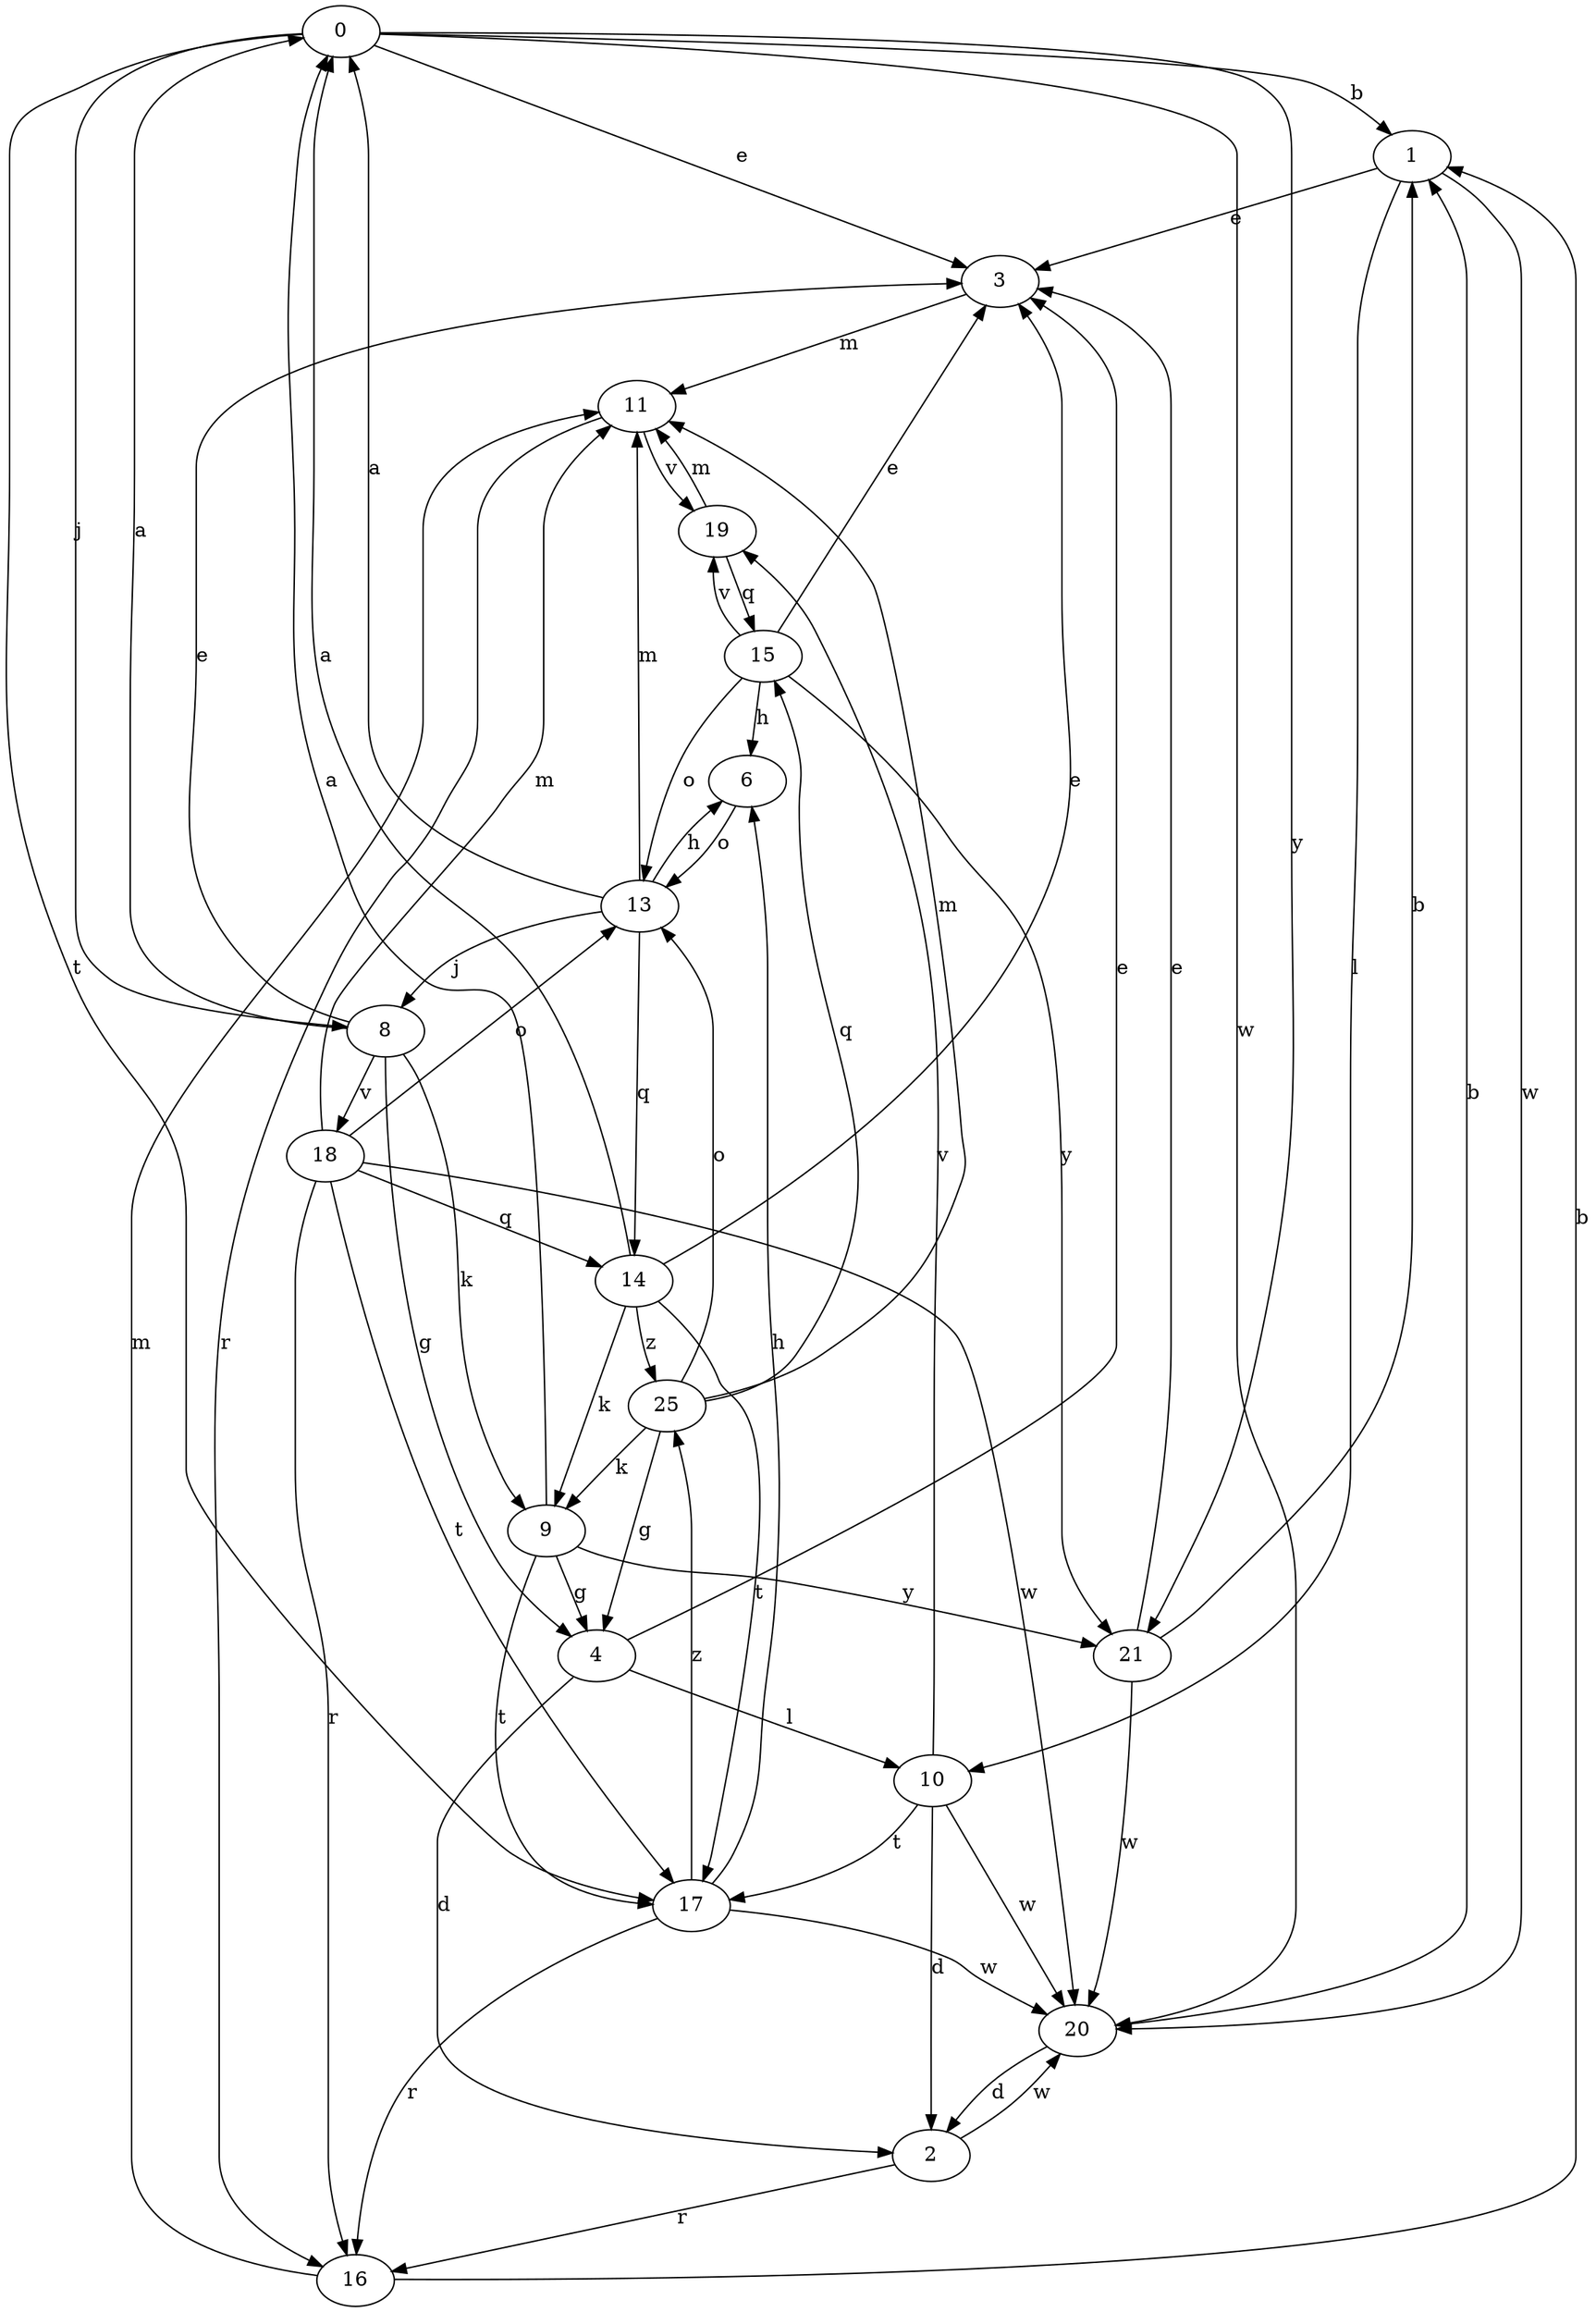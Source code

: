 strict digraph  {
0;
1;
2;
3;
4;
6;
8;
9;
10;
11;
13;
14;
15;
16;
17;
18;
19;
20;
21;
25;
0 -> 1  [label=b];
0 -> 3  [label=e];
0 -> 8  [label=j];
0 -> 17  [label=t];
0 -> 20  [label=w];
0 -> 21  [label=y];
1 -> 3  [label=e];
1 -> 10  [label=l];
1 -> 20  [label=w];
2 -> 16  [label=r];
2 -> 20  [label=w];
3 -> 11  [label=m];
4 -> 2  [label=d];
4 -> 3  [label=e];
4 -> 10  [label=l];
6 -> 13  [label=o];
8 -> 0  [label=a];
8 -> 3  [label=e];
8 -> 4  [label=g];
8 -> 9  [label=k];
8 -> 18  [label=v];
9 -> 0  [label=a];
9 -> 4  [label=g];
9 -> 17  [label=t];
9 -> 21  [label=y];
10 -> 2  [label=d];
10 -> 17  [label=t];
10 -> 19  [label=v];
10 -> 20  [label=w];
11 -> 16  [label=r];
11 -> 19  [label=v];
13 -> 0  [label=a];
13 -> 6  [label=h];
13 -> 8  [label=j];
13 -> 11  [label=m];
13 -> 14  [label=q];
14 -> 0  [label=a];
14 -> 3  [label=e];
14 -> 9  [label=k];
14 -> 17  [label=t];
14 -> 25  [label=z];
15 -> 3  [label=e];
15 -> 6  [label=h];
15 -> 13  [label=o];
15 -> 19  [label=v];
15 -> 21  [label=y];
16 -> 1  [label=b];
16 -> 11  [label=m];
17 -> 6  [label=h];
17 -> 16  [label=r];
17 -> 20  [label=w];
17 -> 25  [label=z];
18 -> 11  [label=m];
18 -> 13  [label=o];
18 -> 14  [label=q];
18 -> 16  [label=r];
18 -> 17  [label=t];
18 -> 20  [label=w];
19 -> 11  [label=m];
19 -> 15  [label=q];
20 -> 1  [label=b];
20 -> 2  [label=d];
21 -> 1  [label=b];
21 -> 3  [label=e];
21 -> 20  [label=w];
25 -> 4  [label=g];
25 -> 9  [label=k];
25 -> 11  [label=m];
25 -> 13  [label=o];
25 -> 15  [label=q];
}
